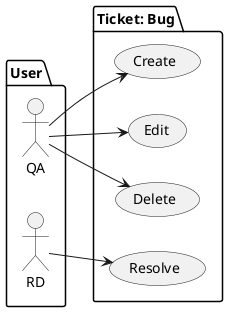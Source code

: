 @startuml

left to right direction
package User {
  actor QA as QA
  actor RD as RD
}
package "Ticket: Bug" {
  usecase "Create" as BugCreate
  usecase "Edit" as BugEdit
  usecase "Delete" as BugDelete
  usecase "Resolve" as BugResolve
}
QA --> BugCreate
QA --> BugEdit
QA --> BugDelete
RD --> BugResolve

@enduml